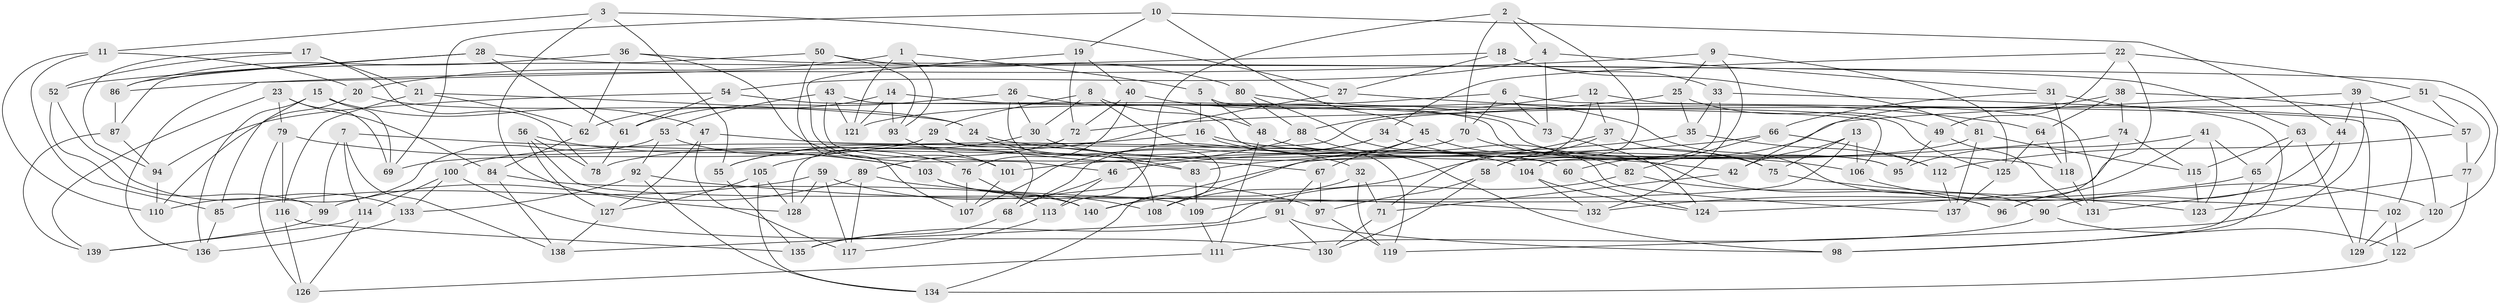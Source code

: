 // Generated by graph-tools (version 1.1) at 2025/50/03/09/25 03:50:48]
// undirected, 140 vertices, 280 edges
graph export_dot {
graph [start="1"]
  node [color=gray90,style=filled];
  1;
  2;
  3;
  4;
  5;
  6;
  7;
  8;
  9;
  10;
  11;
  12;
  13;
  14;
  15;
  16;
  17;
  18;
  19;
  20;
  21;
  22;
  23;
  24;
  25;
  26;
  27;
  28;
  29;
  30;
  31;
  32;
  33;
  34;
  35;
  36;
  37;
  38;
  39;
  40;
  41;
  42;
  43;
  44;
  45;
  46;
  47;
  48;
  49;
  50;
  51;
  52;
  53;
  54;
  55;
  56;
  57;
  58;
  59;
  60;
  61;
  62;
  63;
  64;
  65;
  66;
  67;
  68;
  69;
  70;
  71;
  72;
  73;
  74;
  75;
  76;
  77;
  78;
  79;
  80;
  81;
  82;
  83;
  84;
  85;
  86;
  87;
  88;
  89;
  90;
  91;
  92;
  93;
  94;
  95;
  96;
  97;
  98;
  99;
  100;
  101;
  102;
  103;
  104;
  105;
  106;
  107;
  108;
  109;
  110;
  111;
  112;
  113;
  114;
  115;
  116;
  117;
  118;
  119;
  120;
  121;
  122;
  123;
  124;
  125;
  126;
  127;
  128;
  129;
  130;
  131;
  132;
  133;
  134;
  135;
  136;
  137;
  138;
  139;
  140;
  1 -- 93;
  1 -- 20;
  1 -- 5;
  1 -- 121;
  2 -- 70;
  2 -- 58;
  2 -- 113;
  2 -- 4;
  3 -- 55;
  3 -- 27;
  3 -- 128;
  3 -- 11;
  4 -- 54;
  4 -- 31;
  4 -- 73;
  5 -- 16;
  5 -- 125;
  5 -- 48;
  6 -- 70;
  6 -- 73;
  6 -- 129;
  6 -- 121;
  7 -- 67;
  7 -- 99;
  7 -- 114;
  7 -- 138;
  8 -- 48;
  8 -- 30;
  8 -- 119;
  8 -- 29;
  9 -- 132;
  9 -- 25;
  9 -- 86;
  9 -- 125;
  10 -- 19;
  10 -- 44;
  10 -- 45;
  10 -- 69;
  11 -- 20;
  11 -- 85;
  11 -- 110;
  12 -- 131;
  12 -- 71;
  12 -- 88;
  12 -- 37;
  13 -- 109;
  13 -- 106;
  13 -- 75;
  13 -- 42;
  14 -- 121;
  14 -- 95;
  14 -- 93;
  14 -- 62;
  15 -- 47;
  15 -- 69;
  15 -- 136;
  15 -- 85;
  16 -- 100;
  16 -- 42;
  16 -- 104;
  17 -- 94;
  17 -- 21;
  17 -- 78;
  17 -- 52;
  18 -- 81;
  18 -- 27;
  18 -- 33;
  18 -- 136;
  19 -- 40;
  19 -- 46;
  19 -- 72;
  20 -- 110;
  20 -- 24;
  21 -- 24;
  21 -- 116;
  21 -- 62;
  22 -- 51;
  22 -- 124;
  22 -- 49;
  22 -- 34;
  23 -- 84;
  23 -- 79;
  23 -- 139;
  23 -- 69;
  24 -- 106;
  24 -- 83;
  25 -- 35;
  25 -- 49;
  25 -- 72;
  26 -- 61;
  26 -- 30;
  26 -- 134;
  26 -- 60;
  27 -- 64;
  27 -- 55;
  28 -- 52;
  28 -- 86;
  28 -- 63;
  28 -- 61;
  29 -- 68;
  29 -- 108;
  29 -- 69;
  30 -- 32;
  30 -- 55;
  31 -- 118;
  31 -- 66;
  31 -- 98;
  32 -- 140;
  32 -- 119;
  32 -- 71;
  33 -- 35;
  33 -- 104;
  33 -- 120;
  34 -- 68;
  34 -- 107;
  34 -- 75;
  35 -- 112;
  35 -- 46;
  36 -- 120;
  36 -- 62;
  36 -- 86;
  36 -- 101;
  37 -- 108;
  37 -- 75;
  37 -- 58;
  38 -- 74;
  38 -- 64;
  38 -- 102;
  38 -- 42;
  39 -- 119;
  39 -- 60;
  39 -- 57;
  39 -- 44;
  40 -- 72;
  40 -- 76;
  40 -- 73;
  41 -- 96;
  41 -- 65;
  41 -- 95;
  41 -- 123;
  42 -- 71;
  43 -- 53;
  43 -- 83;
  43 -- 121;
  43 -- 106;
  44 -- 90;
  44 -- 131;
  45 -- 67;
  45 -- 108;
  45 -- 82;
  46 -- 68;
  46 -- 113;
  47 -- 127;
  47 -- 117;
  47 -- 60;
  48 -- 111;
  48 -- 118;
  49 -- 95;
  49 -- 131;
  50 -- 80;
  50 -- 87;
  50 -- 93;
  50 -- 107;
  51 -- 128;
  51 -- 57;
  51 -- 77;
  52 -- 99;
  52 -- 133;
  53 -- 92;
  53 -- 76;
  53 -- 110;
  54 -- 61;
  54 -- 95;
  54 -- 94;
  55 -- 135;
  56 -- 109;
  56 -- 127;
  56 -- 78;
  56 -- 103;
  57 -- 77;
  57 -- 112;
  58 -- 97;
  58 -- 130;
  59 -- 97;
  59 -- 128;
  59 -- 117;
  59 -- 85;
  60 -- 124;
  61 -- 78;
  62 -- 84;
  63 -- 115;
  63 -- 129;
  63 -- 65;
  64 -- 118;
  64 -- 125;
  65 -- 132;
  65 -- 98;
  66 -- 83;
  66 -- 82;
  66 -- 112;
  67 -- 91;
  67 -- 97;
  68 -- 135;
  70 -- 78;
  70 -- 96;
  71 -- 130;
  72 -- 89;
  73 -- 124;
  74 -- 96;
  74 -- 101;
  74 -- 115;
  75 -- 123;
  76 -- 107;
  76 -- 113;
  77 -- 123;
  77 -- 122;
  79 -- 116;
  79 -- 126;
  79 -- 103;
  80 -- 88;
  80 -- 137;
  80 -- 90;
  81 -- 115;
  81 -- 137;
  81 -- 140;
  82 -- 138;
  82 -- 96;
  83 -- 109;
  84 -- 140;
  84 -- 138;
  85 -- 136;
  86 -- 87;
  87 -- 94;
  87 -- 139;
  88 -- 105;
  88 -- 98;
  89 -- 102;
  89 -- 117;
  89 -- 99;
  90 -- 122;
  90 -- 111;
  91 -- 130;
  91 -- 98;
  91 -- 135;
  92 -- 134;
  92 -- 133;
  92 -- 132;
  93 -- 101;
  94 -- 110;
  97 -- 119;
  99 -- 139;
  100 -- 114;
  100 -- 130;
  100 -- 133;
  101 -- 107;
  102 -- 129;
  102 -- 122;
  103 -- 108;
  103 -- 140;
  104 -- 124;
  104 -- 132;
  105 -- 134;
  105 -- 128;
  105 -- 127;
  106 -- 120;
  109 -- 111;
  111 -- 126;
  112 -- 137;
  113 -- 117;
  114 -- 126;
  114 -- 139;
  115 -- 123;
  116 -- 126;
  116 -- 135;
  118 -- 131;
  120 -- 129;
  122 -- 134;
  125 -- 137;
  127 -- 138;
  133 -- 136;
}
